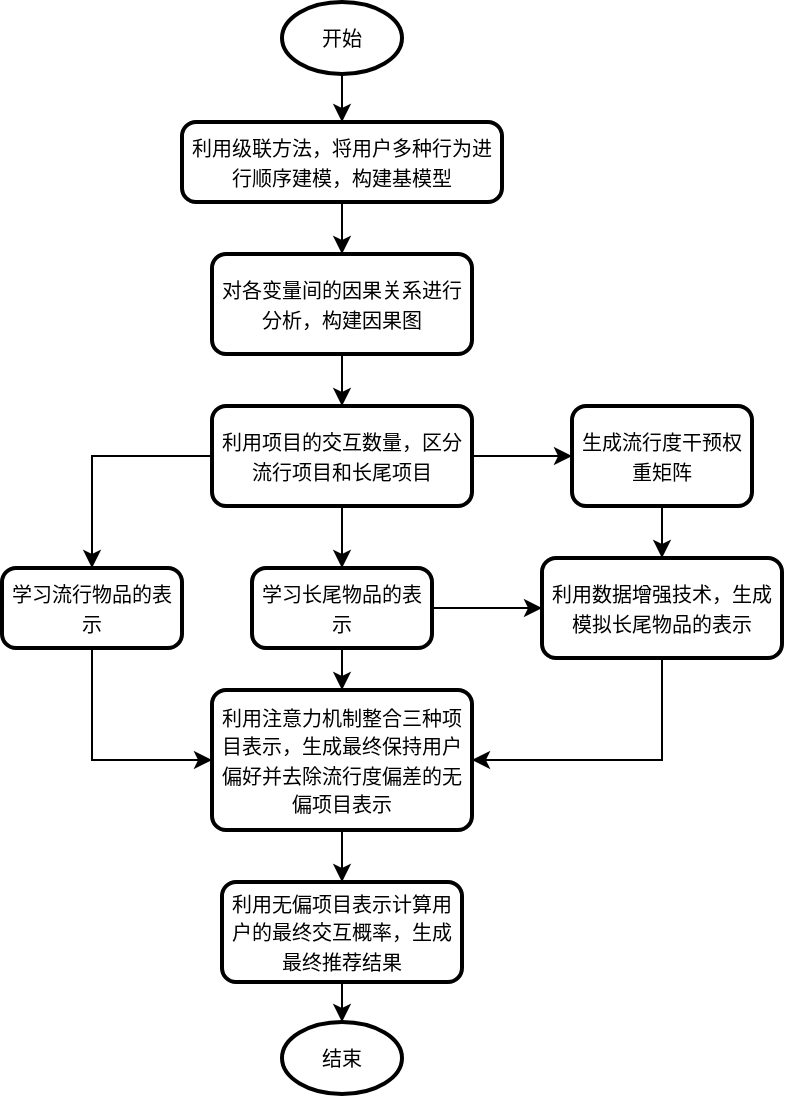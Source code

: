 <mxfile version="25.0.3">
  <diagram id="C5RBs43oDa-KdzZeNtuy" name="Page-1">
    <mxGraphModel dx="865" dy="473" grid="1" gridSize="10" guides="1" tooltips="1" connect="1" arrows="1" fold="1" page="1" pageScale="1" pageWidth="827" pageHeight="1169" math="0" shadow="0">
      <root>
        <mxCell id="WIyWlLk6GJQsqaUBKTNV-0" />
        <mxCell id="WIyWlLk6GJQsqaUBKTNV-1" parent="WIyWlLk6GJQsqaUBKTNV-0" />
        <mxCell id="-Q4dJPU8IPbL6j8d0112-14" style="edgeStyle=orthogonalEdgeStyle;rounded=0;orthogonalLoop=1;jettySize=auto;html=1;exitX=0.5;exitY=1;exitDx=0;exitDy=0;exitPerimeter=0;entryX=0.5;entryY=0;entryDx=0;entryDy=0;" edge="1" parent="WIyWlLk6GJQsqaUBKTNV-1" source="-Q4dJPU8IPbL6j8d0112-1" target="-Q4dJPU8IPbL6j8d0112-2">
          <mxGeometry relative="1" as="geometry" />
        </mxCell>
        <mxCell id="-Q4dJPU8IPbL6j8d0112-1" value="&lt;font style=&quot;font-size: 10px;&quot;&gt;开始&lt;/font&gt;" style="strokeWidth=2;html=1;shape=mxgraph.flowchart.start_1;whiteSpace=wrap;aspect=fixed;" vertex="1" parent="WIyWlLk6GJQsqaUBKTNV-1">
          <mxGeometry x="250" y="120" width="60" height="36" as="geometry" />
        </mxCell>
        <mxCell id="-Q4dJPU8IPbL6j8d0112-15" style="edgeStyle=orthogonalEdgeStyle;rounded=0;orthogonalLoop=1;jettySize=auto;html=1;exitX=0.5;exitY=1;exitDx=0;exitDy=0;entryX=0.5;entryY=0;entryDx=0;entryDy=0;" edge="1" parent="WIyWlLk6GJQsqaUBKTNV-1" source="-Q4dJPU8IPbL6j8d0112-2" target="-Q4dJPU8IPbL6j8d0112-3">
          <mxGeometry relative="1" as="geometry" />
        </mxCell>
        <mxCell id="-Q4dJPU8IPbL6j8d0112-2" value="&lt;font style=&quot;font-size: 10px;&quot;&gt;利用级联方法，将用户多种行为进行顺序建模，构建基模型&lt;/font&gt;" style="rounded=1;whiteSpace=wrap;html=1;absoluteArcSize=1;arcSize=14;strokeWidth=2;" vertex="1" parent="WIyWlLk6GJQsqaUBKTNV-1">
          <mxGeometry x="200" y="180" width="160" height="40" as="geometry" />
        </mxCell>
        <mxCell id="-Q4dJPU8IPbL6j8d0112-17" style="edgeStyle=orthogonalEdgeStyle;rounded=0;orthogonalLoop=1;jettySize=auto;html=1;exitX=0.5;exitY=1;exitDx=0;exitDy=0;entryX=0.5;entryY=0;entryDx=0;entryDy=0;" edge="1" parent="WIyWlLk6GJQsqaUBKTNV-1" source="-Q4dJPU8IPbL6j8d0112-3" target="-Q4dJPU8IPbL6j8d0112-8">
          <mxGeometry relative="1" as="geometry" />
        </mxCell>
        <mxCell id="-Q4dJPU8IPbL6j8d0112-3" value="&lt;font style=&quot;font-size: 10px;&quot;&gt;对各变量间的因果关系进行分析，构建因果图&lt;/font&gt;" style="rounded=1;whiteSpace=wrap;html=1;absoluteArcSize=1;arcSize=14;strokeWidth=2;" vertex="1" parent="WIyWlLk6GJQsqaUBKTNV-1">
          <mxGeometry x="215" y="246" width="130" height="50" as="geometry" />
        </mxCell>
        <mxCell id="-Q4dJPU8IPbL6j8d0112-26" style="edgeStyle=orthogonalEdgeStyle;rounded=0;orthogonalLoop=1;jettySize=auto;html=1;exitX=0.5;exitY=1;exitDx=0;exitDy=0;entryX=0;entryY=0.5;entryDx=0;entryDy=0;" edge="1" parent="WIyWlLk6GJQsqaUBKTNV-1" source="-Q4dJPU8IPbL6j8d0112-4" target="-Q4dJPU8IPbL6j8d0112-16">
          <mxGeometry relative="1" as="geometry" />
        </mxCell>
        <mxCell id="-Q4dJPU8IPbL6j8d0112-4" value="&lt;font style=&quot;font-size: 10px;&quot;&gt;学习流行物品的表示&lt;/font&gt;" style="rounded=1;whiteSpace=wrap;html=1;absoluteArcSize=1;arcSize=14;strokeWidth=2;" vertex="1" parent="WIyWlLk6GJQsqaUBKTNV-1">
          <mxGeometry x="110" y="403" width="90" height="40" as="geometry" />
        </mxCell>
        <mxCell id="-Q4dJPU8IPbL6j8d0112-20" style="edgeStyle=orthogonalEdgeStyle;rounded=0;orthogonalLoop=1;jettySize=auto;html=1;exitX=1;exitY=0.5;exitDx=0;exitDy=0;entryX=0;entryY=0.5;entryDx=0;entryDy=0;" edge="1" parent="WIyWlLk6GJQsqaUBKTNV-1" source="-Q4dJPU8IPbL6j8d0112-5" target="-Q4dJPU8IPbL6j8d0112-7">
          <mxGeometry relative="1" as="geometry" />
        </mxCell>
        <mxCell id="-Q4dJPU8IPbL6j8d0112-24" style="edgeStyle=orthogonalEdgeStyle;rounded=0;orthogonalLoop=1;jettySize=auto;html=1;exitX=0.5;exitY=1;exitDx=0;exitDy=0;entryX=0.5;entryY=0;entryDx=0;entryDy=0;" edge="1" parent="WIyWlLk6GJQsqaUBKTNV-1" source="-Q4dJPU8IPbL6j8d0112-5" target="-Q4dJPU8IPbL6j8d0112-16">
          <mxGeometry relative="1" as="geometry" />
        </mxCell>
        <mxCell id="-Q4dJPU8IPbL6j8d0112-5" value="&lt;font style=&quot;font-size: 10px;&quot;&gt;学习长尾物品的表示&lt;/font&gt;" style="rounded=1;whiteSpace=wrap;html=1;absoluteArcSize=1;arcSize=14;strokeWidth=2;" vertex="1" parent="WIyWlLk6GJQsqaUBKTNV-1">
          <mxGeometry x="235" y="403" width="90" height="40" as="geometry" />
        </mxCell>
        <mxCell id="-Q4dJPU8IPbL6j8d0112-27" style="edgeStyle=orthogonalEdgeStyle;rounded=0;orthogonalLoop=1;jettySize=auto;html=1;exitX=0.5;exitY=1;exitDx=0;exitDy=0;entryX=1;entryY=0.5;entryDx=0;entryDy=0;" edge="1" parent="WIyWlLk6GJQsqaUBKTNV-1" source="-Q4dJPU8IPbL6j8d0112-7" target="-Q4dJPU8IPbL6j8d0112-16">
          <mxGeometry relative="1" as="geometry" />
        </mxCell>
        <mxCell id="-Q4dJPU8IPbL6j8d0112-7" value="&lt;font style=&quot;font-size: 10px;&quot;&gt;利用数据增强技术，生成模拟长尾物品的表示&lt;/font&gt;" style="rounded=1;whiteSpace=wrap;html=1;absoluteArcSize=1;arcSize=14;strokeWidth=2;" vertex="1" parent="WIyWlLk6GJQsqaUBKTNV-1">
          <mxGeometry x="380" y="398" width="120" height="50" as="geometry" />
        </mxCell>
        <mxCell id="-Q4dJPU8IPbL6j8d0112-18" style="edgeStyle=orthogonalEdgeStyle;rounded=0;orthogonalLoop=1;jettySize=auto;html=1;exitX=0.5;exitY=1;exitDx=0;exitDy=0;" edge="1" parent="WIyWlLk6GJQsqaUBKTNV-1" source="-Q4dJPU8IPbL6j8d0112-8" target="-Q4dJPU8IPbL6j8d0112-5">
          <mxGeometry relative="1" as="geometry" />
        </mxCell>
        <mxCell id="-Q4dJPU8IPbL6j8d0112-19" style="edgeStyle=orthogonalEdgeStyle;rounded=0;orthogonalLoop=1;jettySize=auto;html=1;exitX=0;exitY=0.5;exitDx=0;exitDy=0;" edge="1" parent="WIyWlLk6GJQsqaUBKTNV-1" source="-Q4dJPU8IPbL6j8d0112-8" target="-Q4dJPU8IPbL6j8d0112-4">
          <mxGeometry relative="1" as="geometry" />
        </mxCell>
        <mxCell id="-Q4dJPU8IPbL6j8d0112-30" style="edgeStyle=orthogonalEdgeStyle;rounded=0;orthogonalLoop=1;jettySize=auto;html=1;exitX=1;exitY=0.5;exitDx=0;exitDy=0;entryX=0;entryY=0.5;entryDx=0;entryDy=0;" edge="1" parent="WIyWlLk6GJQsqaUBKTNV-1" source="-Q4dJPU8IPbL6j8d0112-8" target="-Q4dJPU8IPbL6j8d0112-29">
          <mxGeometry relative="1" as="geometry" />
        </mxCell>
        <mxCell id="-Q4dJPU8IPbL6j8d0112-8" value="&lt;font style=&quot;font-size: 10px;&quot;&gt;利用项目的交互数量，区分流行项目和长尾项目&lt;/font&gt;" style="rounded=1;whiteSpace=wrap;html=1;absoluteArcSize=1;arcSize=14;strokeWidth=2;" vertex="1" parent="WIyWlLk6GJQsqaUBKTNV-1">
          <mxGeometry x="215" y="322" width="130" height="50" as="geometry" />
        </mxCell>
        <mxCell id="-Q4dJPU8IPbL6j8d0112-35" style="edgeStyle=orthogonalEdgeStyle;rounded=0;orthogonalLoop=1;jettySize=auto;html=1;exitX=0.5;exitY=1;exitDx=0;exitDy=0;entryX=0.5;entryY=0;entryDx=0;entryDy=0;" edge="1" parent="WIyWlLk6GJQsqaUBKTNV-1" source="-Q4dJPU8IPbL6j8d0112-16" target="-Q4dJPU8IPbL6j8d0112-32">
          <mxGeometry relative="1" as="geometry" />
        </mxCell>
        <mxCell id="-Q4dJPU8IPbL6j8d0112-16" value="&lt;font style=&quot;font-size: 10px;&quot;&gt;利用注意力机制整合三种项目表示，生成最终保持用户偏好并去除流行度偏差的无偏项目表示&lt;/font&gt;" style="rounded=1;whiteSpace=wrap;html=1;absoluteArcSize=1;arcSize=14;strokeWidth=2;" vertex="1" parent="WIyWlLk6GJQsqaUBKTNV-1">
          <mxGeometry x="215" y="464" width="130" height="70" as="geometry" />
        </mxCell>
        <mxCell id="-Q4dJPU8IPbL6j8d0112-31" style="edgeStyle=orthogonalEdgeStyle;rounded=0;orthogonalLoop=1;jettySize=auto;html=1;exitX=0.5;exitY=1;exitDx=0;exitDy=0;" edge="1" parent="WIyWlLk6GJQsqaUBKTNV-1" source="-Q4dJPU8IPbL6j8d0112-29" target="-Q4dJPU8IPbL6j8d0112-7">
          <mxGeometry relative="1" as="geometry" />
        </mxCell>
        <mxCell id="-Q4dJPU8IPbL6j8d0112-29" value="&lt;font style=&quot;font-size: 10px;&quot;&gt;生成流行度干预权重矩阵&lt;/font&gt;" style="rounded=1;whiteSpace=wrap;html=1;absoluteArcSize=1;arcSize=14;strokeWidth=2;" vertex="1" parent="WIyWlLk6GJQsqaUBKTNV-1">
          <mxGeometry x="395" y="322" width="90" height="50" as="geometry" />
        </mxCell>
        <mxCell id="-Q4dJPU8IPbL6j8d0112-32" value="&lt;font style=&quot;font-size: 10px;&quot;&gt;利用无偏项目表示计算用户的最终交互概率，生成最终推荐结果&lt;/font&gt;" style="rounded=1;whiteSpace=wrap;html=1;absoluteArcSize=1;arcSize=14;strokeWidth=2;" vertex="1" parent="WIyWlLk6GJQsqaUBKTNV-1">
          <mxGeometry x="220" y="560" width="120" height="50" as="geometry" />
        </mxCell>
        <mxCell id="-Q4dJPU8IPbL6j8d0112-34" value="&lt;font style=&quot;font-size: 10px;&quot;&gt;结束&lt;/font&gt;" style="strokeWidth=2;html=1;shape=mxgraph.flowchart.start_1;whiteSpace=wrap;aspect=fixed;" vertex="1" parent="WIyWlLk6GJQsqaUBKTNV-1">
          <mxGeometry x="250" y="630" width="60" height="36" as="geometry" />
        </mxCell>
        <mxCell id="-Q4dJPU8IPbL6j8d0112-38" style="edgeStyle=orthogonalEdgeStyle;rounded=0;orthogonalLoop=1;jettySize=auto;html=1;exitX=0.5;exitY=1;exitDx=0;exitDy=0;entryX=0.5;entryY=0;entryDx=0;entryDy=0;entryPerimeter=0;" edge="1" parent="WIyWlLk6GJQsqaUBKTNV-1" source="-Q4dJPU8IPbL6j8d0112-32" target="-Q4dJPU8IPbL6j8d0112-34">
          <mxGeometry relative="1" as="geometry" />
        </mxCell>
      </root>
    </mxGraphModel>
  </diagram>
</mxfile>
